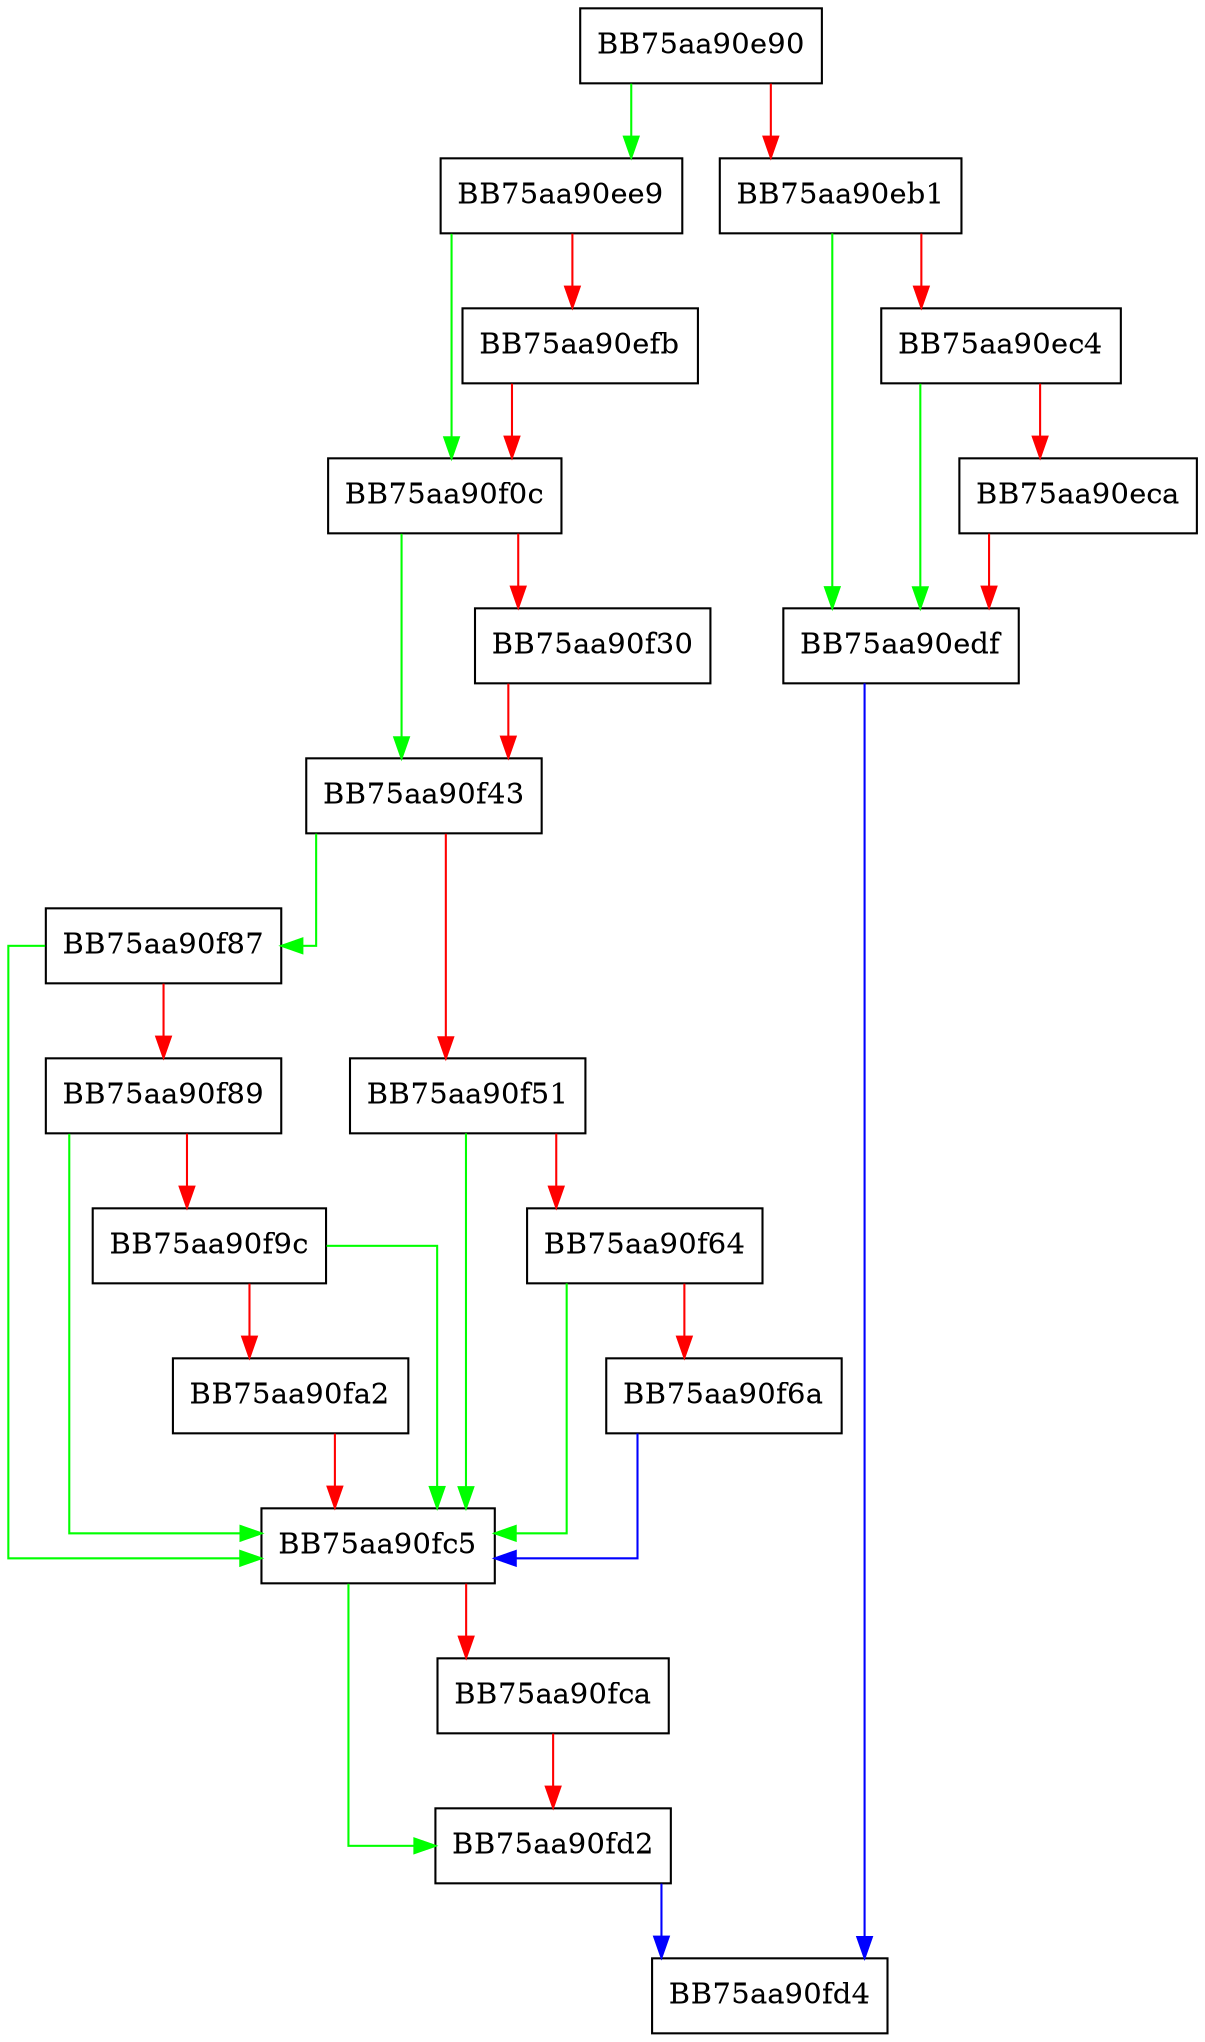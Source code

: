 digraph RemoveFile {
  node [shape="box"];
  graph [splines=ortho];
  BB75aa90e90 -> BB75aa90ee9 [color="green"];
  BB75aa90e90 -> BB75aa90eb1 [color="red"];
  BB75aa90eb1 -> BB75aa90edf [color="green"];
  BB75aa90eb1 -> BB75aa90ec4 [color="red"];
  BB75aa90ec4 -> BB75aa90edf [color="green"];
  BB75aa90ec4 -> BB75aa90eca [color="red"];
  BB75aa90eca -> BB75aa90edf [color="red"];
  BB75aa90edf -> BB75aa90fd4 [color="blue"];
  BB75aa90ee9 -> BB75aa90f0c [color="green"];
  BB75aa90ee9 -> BB75aa90efb [color="red"];
  BB75aa90efb -> BB75aa90f0c [color="red"];
  BB75aa90f0c -> BB75aa90f43 [color="green"];
  BB75aa90f0c -> BB75aa90f30 [color="red"];
  BB75aa90f30 -> BB75aa90f43 [color="red"];
  BB75aa90f43 -> BB75aa90f87 [color="green"];
  BB75aa90f43 -> BB75aa90f51 [color="red"];
  BB75aa90f51 -> BB75aa90fc5 [color="green"];
  BB75aa90f51 -> BB75aa90f64 [color="red"];
  BB75aa90f64 -> BB75aa90fc5 [color="green"];
  BB75aa90f64 -> BB75aa90f6a [color="red"];
  BB75aa90f6a -> BB75aa90fc5 [color="blue"];
  BB75aa90f87 -> BB75aa90fc5 [color="green"];
  BB75aa90f87 -> BB75aa90f89 [color="red"];
  BB75aa90f89 -> BB75aa90fc5 [color="green"];
  BB75aa90f89 -> BB75aa90f9c [color="red"];
  BB75aa90f9c -> BB75aa90fc5 [color="green"];
  BB75aa90f9c -> BB75aa90fa2 [color="red"];
  BB75aa90fa2 -> BB75aa90fc5 [color="red"];
  BB75aa90fc5 -> BB75aa90fd2 [color="green"];
  BB75aa90fc5 -> BB75aa90fca [color="red"];
  BB75aa90fca -> BB75aa90fd2 [color="red"];
  BB75aa90fd2 -> BB75aa90fd4 [color="blue"];
}